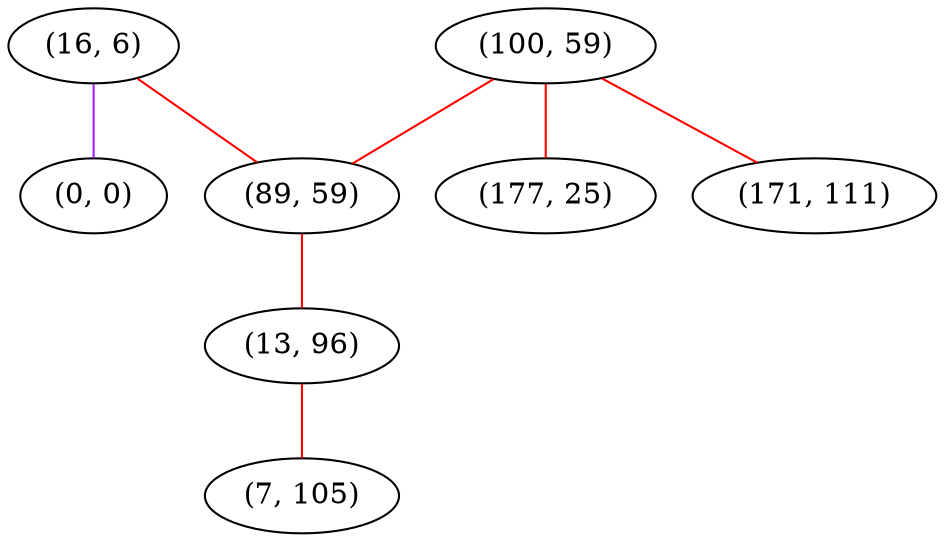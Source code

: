 graph "" {
"(16, 6)";
"(0, 0)";
"(100, 59)";
"(89, 59)";
"(177, 25)";
"(171, 111)";
"(13, 96)";
"(7, 105)";
"(16, 6)" -- "(89, 59)"  [color=red, key=0, weight=1];
"(16, 6)" -- "(0, 0)"  [color=purple, key=0, weight=4];
"(100, 59)" -- "(171, 111)"  [color=red, key=0, weight=1];
"(100, 59)" -- "(89, 59)"  [color=red, key=0, weight=1];
"(100, 59)" -- "(177, 25)"  [color=red, key=0, weight=1];
"(89, 59)" -- "(13, 96)"  [color=red, key=0, weight=1];
"(13, 96)" -- "(7, 105)"  [color=red, key=0, weight=1];
}
